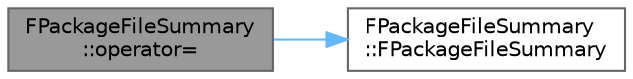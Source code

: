 digraph "FPackageFileSummary::operator="
{
 // INTERACTIVE_SVG=YES
 // LATEX_PDF_SIZE
  bgcolor="transparent";
  edge [fontname=Helvetica,fontsize=10,labelfontname=Helvetica,labelfontsize=10];
  node [fontname=Helvetica,fontsize=10,shape=box,height=0.2,width=0.4];
  rankdir="LR";
  Node1 [id="Node000001",label="FPackageFileSummary\l::operator=",height=0.2,width=0.4,color="gray40", fillcolor="grey60", style="filled", fontcolor="black",tooltip=" "];
  Node1 -> Node2 [id="edge1_Node000001_Node000002",color="steelblue1",style="solid",tooltip=" "];
  Node2 [id="Node000002",label="FPackageFileSummary\l::FPackageFileSummary",height=0.2,width=0.4,color="grey40", fillcolor="white", style="filled",URL="$d7/db2/structFPackageFileSummary.html#a1dbbfdbaddee20fd6158f09f454f0133",tooltip="Constructor."];
}
